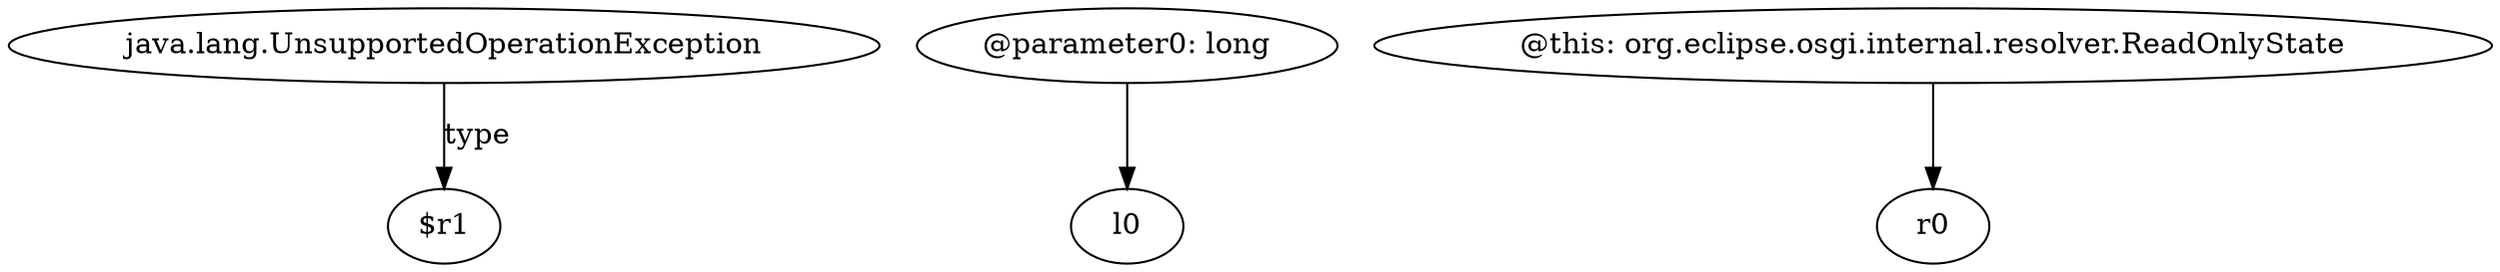 digraph g {
0[label="java.lang.UnsupportedOperationException"]
1[label="$r1"]
0->1[label="type"]
2[label="@parameter0: long"]
3[label="l0"]
2->3[label=""]
4[label="@this: org.eclipse.osgi.internal.resolver.ReadOnlyState"]
5[label="r0"]
4->5[label=""]
}